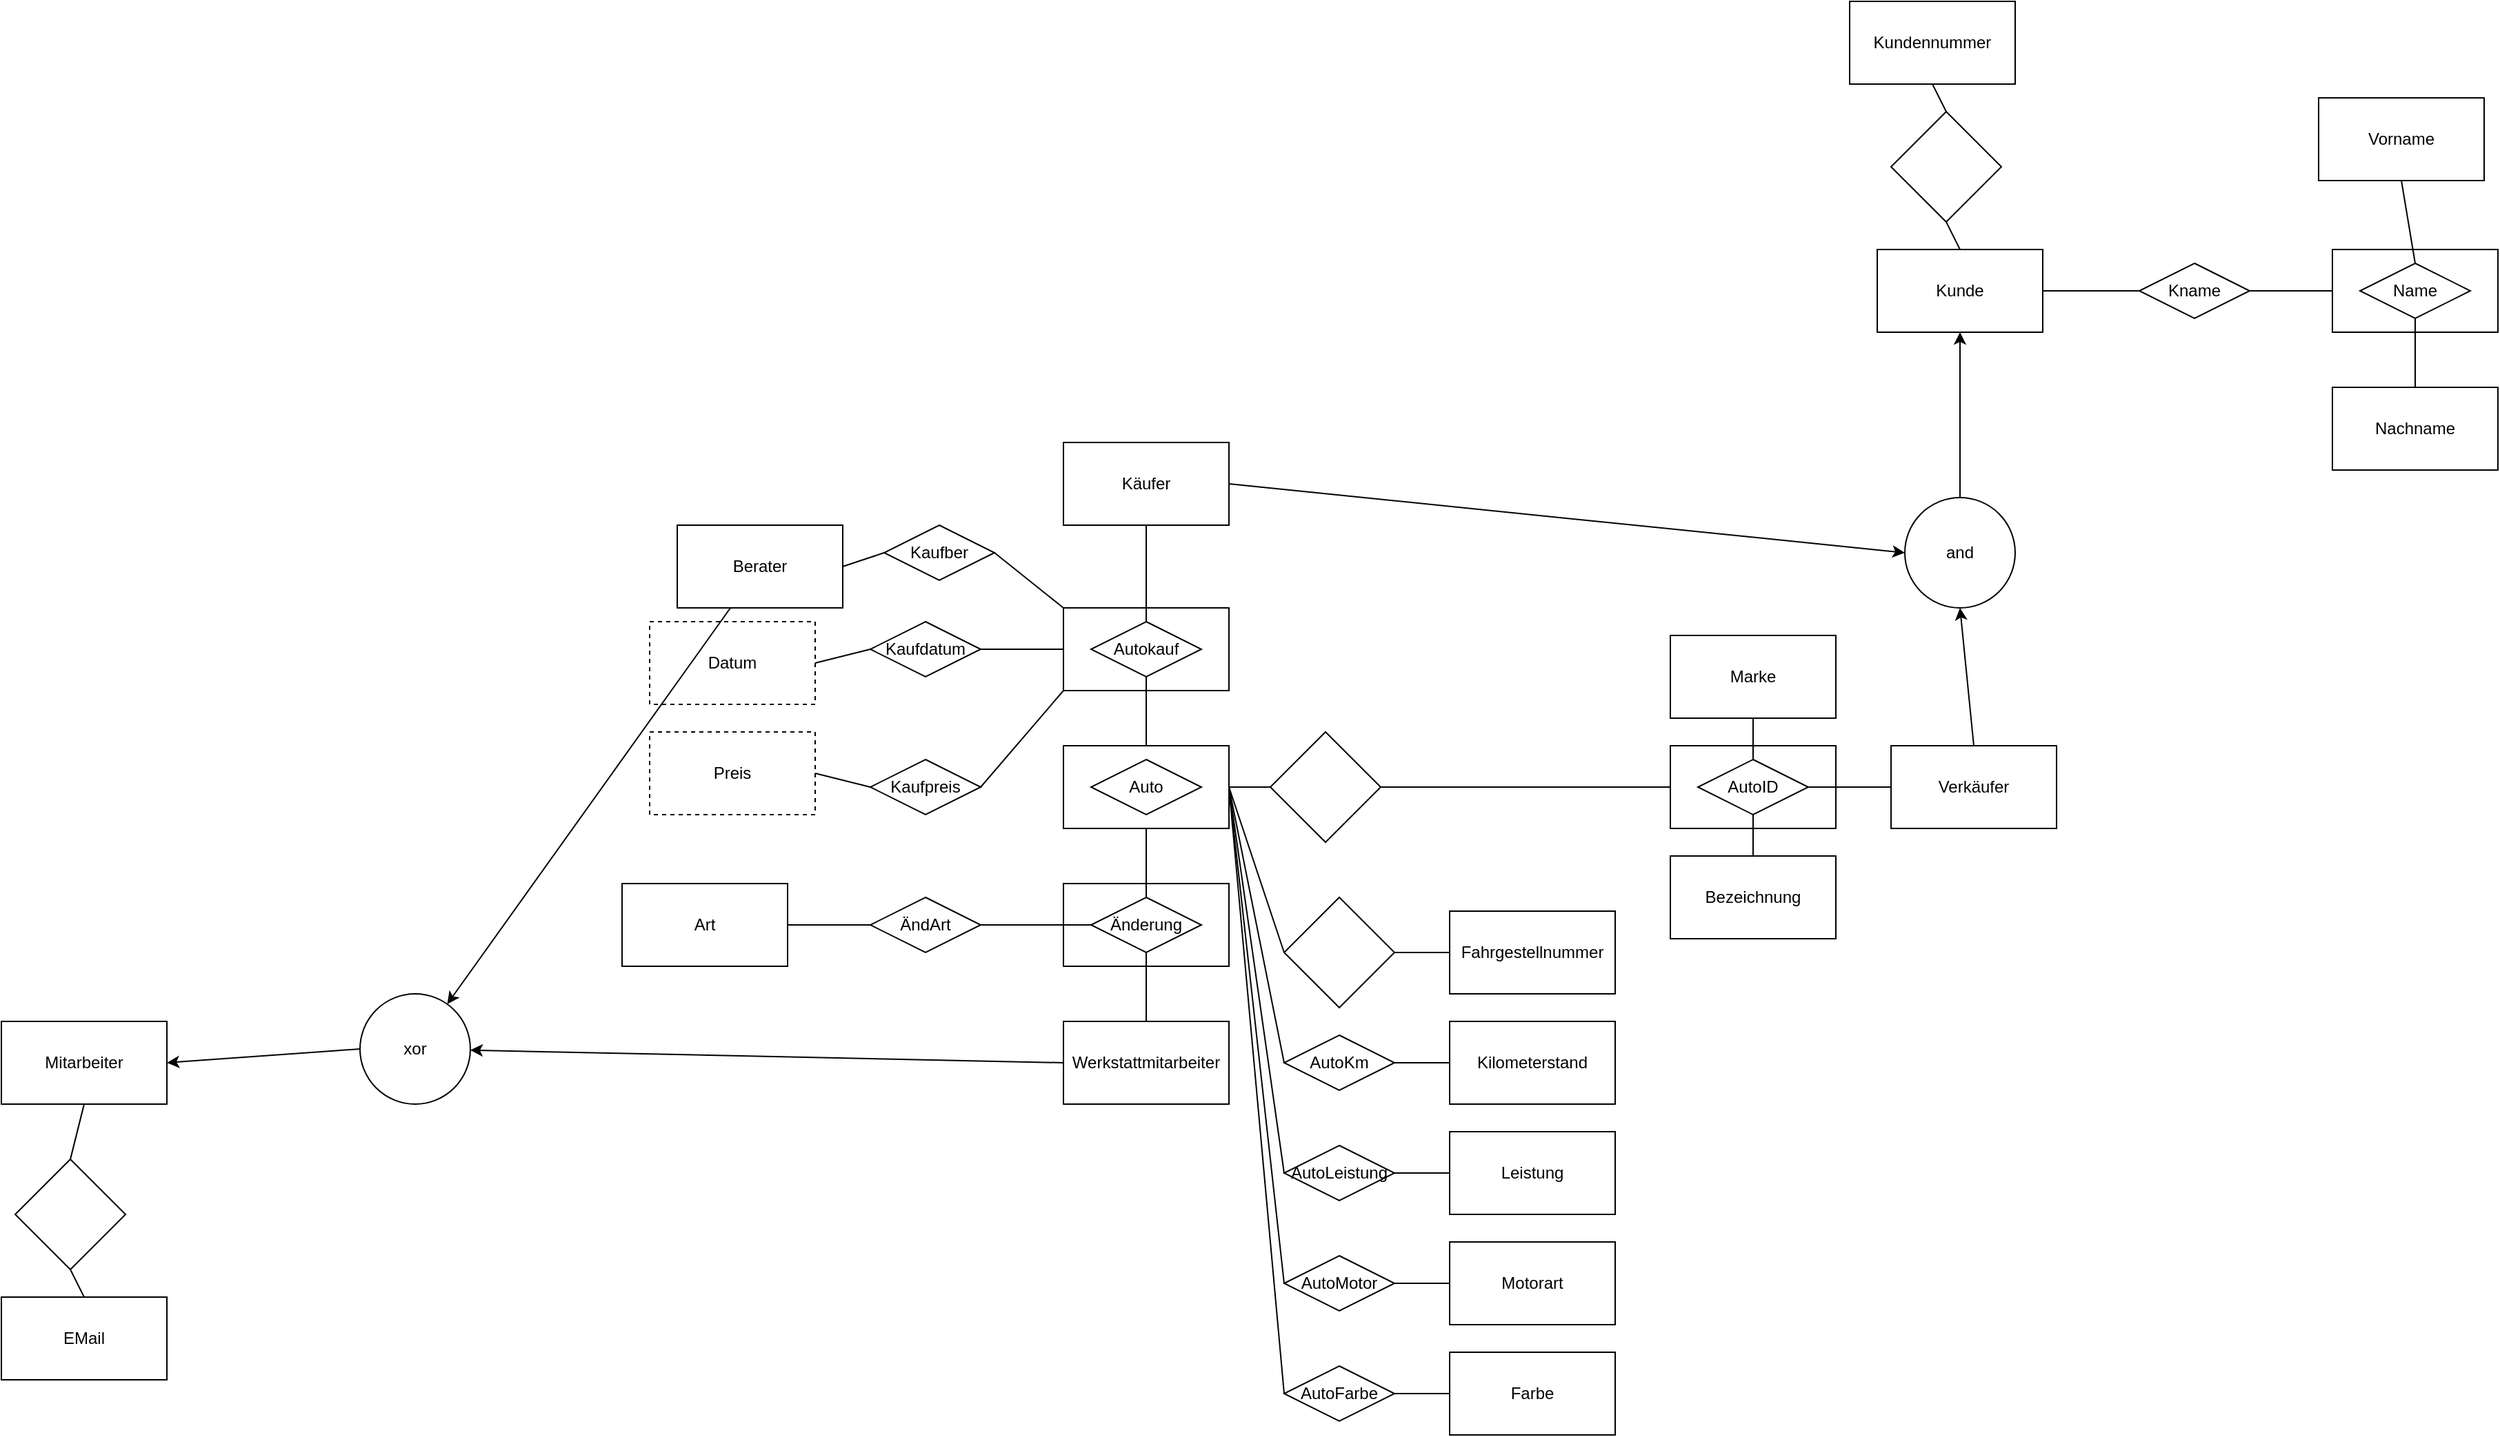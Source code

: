 <mxfile version="15.5.1" type="github">
  <diagram id="gBECMRckOSTVkWnukKZH" name="Page-1">
    <mxGraphModel dx="3472" dy="1800" grid="1" gridSize="10" guides="1" tooltips="1" connect="1" arrows="1" fold="1" page="1" pageScale="1" pageWidth="3300" pageHeight="4681" math="0" shadow="0">
      <root>
        <mxCell id="0" />
        <mxCell id="1" parent="0" />
        <mxCell id="jg6PKihhKoiaYJXrddcp-2" value="Fahrgestellnummer" style="rounded=0;whiteSpace=wrap;html=1;" vertex="1" parent="1">
          <mxGeometry x="1180" y="690" width="120" height="60" as="geometry" />
        </mxCell>
        <mxCell id="jg6PKihhKoiaYJXrddcp-4" value="Kilometerstand" style="rounded=0;whiteSpace=wrap;html=1;" vertex="1" parent="1">
          <mxGeometry x="1180" y="770" width="120" height="60" as="geometry" />
        </mxCell>
        <mxCell id="jg6PKihhKoiaYJXrddcp-6" value="Farbe" style="rounded=0;whiteSpace=wrap;html=1;" vertex="1" parent="1">
          <mxGeometry x="1180" y="1010" width="120" height="60" as="geometry" />
        </mxCell>
        <mxCell id="jg6PKihhKoiaYJXrddcp-7" value="Motorart" style="rounded=0;whiteSpace=wrap;html=1;" vertex="1" parent="1">
          <mxGeometry x="1180" y="930" width="120" height="60" as="geometry" />
        </mxCell>
        <mxCell id="jg6PKihhKoiaYJXrddcp-8" value="Leistung" style="rounded=0;whiteSpace=wrap;html=1;" vertex="1" parent="1">
          <mxGeometry x="1180" y="850" width="120" height="60" as="geometry" />
        </mxCell>
        <mxCell id="jg6PKihhKoiaYJXrddcp-9" value="" style="rhombus;whiteSpace=wrap;html=1;" vertex="1" parent="1">
          <mxGeometry x="1060" y="680" width="80" height="80" as="geometry" />
        </mxCell>
        <mxCell id="jg6PKihhKoiaYJXrddcp-10" value="" style="rhombus;whiteSpace=wrap;html=1;" vertex="1" parent="1">
          <mxGeometry x="1050" y="560" width="80" height="80" as="geometry" />
        </mxCell>
        <mxCell id="jg6PKihhKoiaYJXrddcp-11" value="" style="endArrow=none;html=1;rounded=0;exitX=1;exitY=0.5;exitDx=0;exitDy=0;entryX=0;entryY=0.5;entryDx=0;entryDy=0;" edge="1" parent="1" source="jg6PKihhKoiaYJXrddcp-1" target="jg6PKihhKoiaYJXrddcp-9">
          <mxGeometry width="50" height="50" relative="1" as="geometry">
            <mxPoint x="1260" y="770" as="sourcePoint" />
            <mxPoint x="1310" y="720" as="targetPoint" />
          </mxGeometry>
        </mxCell>
        <mxCell id="jg6PKihhKoiaYJXrddcp-13" value="" style="endArrow=none;html=1;rounded=0;entryX=0;entryY=0.5;entryDx=0;entryDy=0;exitX=1;exitY=0.5;exitDx=0;exitDy=0;" edge="1" parent="1" source="jg6PKihhKoiaYJXrddcp-10" target="jg6PKihhKoiaYJXrddcp-3">
          <mxGeometry width="50" height="50" relative="1" as="geometry">
            <mxPoint x="1150" y="610" as="sourcePoint" />
            <mxPoint x="1190" y="610" as="targetPoint" />
          </mxGeometry>
        </mxCell>
        <mxCell id="jg6PKihhKoiaYJXrddcp-14" value="" style="endArrow=none;html=1;rounded=0;entryX=0;entryY=0.5;entryDx=0;entryDy=0;exitX=1;exitY=0.5;exitDx=0;exitDy=0;" edge="1" parent="1" source="jg6PKihhKoiaYJXrddcp-1" target="jg6PKihhKoiaYJXrddcp-10">
          <mxGeometry width="50" height="50" relative="1" as="geometry">
            <mxPoint x="1150" y="730" as="sourcePoint" />
            <mxPoint x="1190" y="730" as="targetPoint" />
          </mxGeometry>
        </mxCell>
        <mxCell id="jg6PKihhKoiaYJXrddcp-15" value="AutoKm" style="rhombus;whiteSpace=wrap;html=1;" vertex="1" parent="1">
          <mxGeometry x="1060" y="780" width="80" height="40" as="geometry" />
        </mxCell>
        <mxCell id="jg6PKihhKoiaYJXrddcp-16" value="AutoLeistung" style="rhombus;whiteSpace=wrap;html=1;" vertex="1" parent="1">
          <mxGeometry x="1060" y="860" width="80" height="40" as="geometry" />
        </mxCell>
        <mxCell id="jg6PKihhKoiaYJXrddcp-17" value="AutoMotor" style="rhombus;whiteSpace=wrap;html=1;" vertex="1" parent="1">
          <mxGeometry x="1060" y="940" width="80" height="40" as="geometry" />
        </mxCell>
        <mxCell id="jg6PKihhKoiaYJXrddcp-19" value="AutoFarbe" style="rhombus;whiteSpace=wrap;html=1;" vertex="1" parent="1">
          <mxGeometry x="1060" y="1020" width="80" height="40" as="geometry" />
        </mxCell>
        <mxCell id="jg6PKihhKoiaYJXrddcp-20" value="" style="endArrow=none;html=1;rounded=0;exitX=1;exitY=0.5;exitDx=0;exitDy=0;entryX=0;entryY=0.5;entryDx=0;entryDy=0;" edge="1" parent="1" source="jg6PKihhKoiaYJXrddcp-1" target="jg6PKihhKoiaYJXrddcp-15">
          <mxGeometry width="50" height="50" relative="1" as="geometry">
            <mxPoint x="1030" y="610" as="sourcePoint" />
            <mxPoint x="1070" y="730" as="targetPoint" />
          </mxGeometry>
        </mxCell>
        <mxCell id="jg6PKihhKoiaYJXrddcp-21" value="" style="endArrow=none;html=1;rounded=0;exitX=1;exitY=0.5;exitDx=0;exitDy=0;entryX=0;entryY=0.5;entryDx=0;entryDy=0;" edge="1" parent="1" source="jg6PKihhKoiaYJXrddcp-1" target="jg6PKihhKoiaYJXrddcp-16">
          <mxGeometry width="50" height="50" relative="1" as="geometry">
            <mxPoint x="1030" y="610" as="sourcePoint" />
            <mxPoint x="1070" y="810" as="targetPoint" />
          </mxGeometry>
        </mxCell>
        <mxCell id="jg6PKihhKoiaYJXrddcp-22" value="" style="endArrow=none;html=1;rounded=0;exitX=1;exitY=0.5;exitDx=0;exitDy=0;entryX=0;entryY=0.5;entryDx=0;entryDy=0;" edge="1" parent="1" source="jg6PKihhKoiaYJXrddcp-1" target="jg6PKihhKoiaYJXrddcp-19">
          <mxGeometry width="50" height="50" relative="1" as="geometry">
            <mxPoint x="1030" y="610" as="sourcePoint" />
            <mxPoint x="1070" y="890" as="targetPoint" />
          </mxGeometry>
        </mxCell>
        <mxCell id="jg6PKihhKoiaYJXrddcp-23" value="" style="endArrow=none;html=1;rounded=0;exitX=1;exitY=0.5;exitDx=0;exitDy=0;entryX=0;entryY=0.5;entryDx=0;entryDy=0;" edge="1" parent="1" source="jg6PKihhKoiaYJXrddcp-1" target="jg6PKihhKoiaYJXrddcp-17">
          <mxGeometry width="50" height="50" relative="1" as="geometry">
            <mxPoint x="1040" y="620" as="sourcePoint" />
            <mxPoint x="1080" y="900" as="targetPoint" />
          </mxGeometry>
        </mxCell>
        <mxCell id="jg6PKihhKoiaYJXrddcp-24" value="" style="endArrow=none;html=1;rounded=0;" edge="1" parent="1" source="jg6PKihhKoiaYJXrddcp-9" target="jg6PKihhKoiaYJXrddcp-2">
          <mxGeometry width="50" height="50" relative="1" as="geometry">
            <mxPoint x="1140" y="720" as="sourcePoint" />
            <mxPoint x="1180" y="720" as="targetPoint" />
          </mxGeometry>
        </mxCell>
        <mxCell id="jg6PKihhKoiaYJXrddcp-25" value="" style="endArrow=none;html=1;rounded=0;entryX=0;entryY=0.5;entryDx=0;entryDy=0;exitX=1;exitY=0.5;exitDx=0;exitDy=0;" edge="1" parent="1" source="jg6PKihhKoiaYJXrddcp-16" target="jg6PKihhKoiaYJXrddcp-8">
          <mxGeometry width="50" height="50" relative="1" as="geometry">
            <mxPoint x="1150" y="730" as="sourcePoint" />
            <mxPoint x="1190" y="730" as="targetPoint" />
          </mxGeometry>
        </mxCell>
        <mxCell id="jg6PKihhKoiaYJXrddcp-26" value="" style="endArrow=none;html=1;rounded=0;entryX=0;entryY=0.5;entryDx=0;entryDy=0;exitX=1;exitY=0.5;exitDx=0;exitDy=0;" edge="1" parent="1" source="jg6PKihhKoiaYJXrddcp-15" target="jg6PKihhKoiaYJXrddcp-4">
          <mxGeometry width="50" height="50" relative="1" as="geometry">
            <mxPoint x="1160" y="740" as="sourcePoint" />
            <mxPoint x="1200" y="740" as="targetPoint" />
          </mxGeometry>
        </mxCell>
        <mxCell id="jg6PKihhKoiaYJXrddcp-27" value="" style="endArrow=none;html=1;rounded=0;entryX=0;entryY=0.5;entryDx=0;entryDy=0;exitX=1;exitY=0.5;exitDx=0;exitDy=0;" edge="1" parent="1" source="jg6PKihhKoiaYJXrddcp-17" target="jg6PKihhKoiaYJXrddcp-7">
          <mxGeometry width="50" height="50" relative="1" as="geometry">
            <mxPoint x="1170" y="750" as="sourcePoint" />
            <mxPoint x="1210" y="750" as="targetPoint" />
          </mxGeometry>
        </mxCell>
        <mxCell id="jg6PKihhKoiaYJXrddcp-28" value="" style="endArrow=none;html=1;rounded=0;entryX=0;entryY=0.5;entryDx=0;entryDy=0;exitX=1;exitY=0.5;exitDx=0;exitDy=0;" edge="1" parent="1" source="jg6PKihhKoiaYJXrddcp-19" target="jg6PKihhKoiaYJXrddcp-6">
          <mxGeometry width="50" height="50" relative="1" as="geometry">
            <mxPoint x="1180" y="760" as="sourcePoint" />
            <mxPoint x="1220" y="760" as="targetPoint" />
          </mxGeometry>
        </mxCell>
        <mxCell id="jg6PKihhKoiaYJXrddcp-29" value="" style="group" vertex="1" connectable="0" parent="1">
          <mxGeometry x="1340" y="570" width="120" height="60" as="geometry" />
        </mxCell>
        <mxCell id="jg6PKihhKoiaYJXrddcp-3" value="" style="rounded=0;whiteSpace=wrap;html=1;" vertex="1" parent="jg6PKihhKoiaYJXrddcp-29">
          <mxGeometry width="120" height="60" as="geometry" />
        </mxCell>
        <mxCell id="jg6PKihhKoiaYJXrddcp-18" value="AutoID" style="rhombus;whiteSpace=wrap;html=1;" vertex="1" parent="jg6PKihhKoiaYJXrddcp-29">
          <mxGeometry x="20" y="10" width="80" height="40" as="geometry" />
        </mxCell>
        <mxCell id="jg6PKihhKoiaYJXrddcp-30" value="Marke" style="rounded=0;whiteSpace=wrap;html=1;" vertex="1" parent="1">
          <mxGeometry x="1340" y="490" width="120" height="60" as="geometry" />
        </mxCell>
        <mxCell id="jg6PKihhKoiaYJXrddcp-31" value="Verkäufer" style="rounded=0;whiteSpace=wrap;html=1;" vertex="1" parent="1">
          <mxGeometry x="1500" y="570" width="120" height="60" as="geometry" />
        </mxCell>
        <mxCell id="jg6PKihhKoiaYJXrddcp-32" value="Bezeichnung" style="rounded=0;whiteSpace=wrap;html=1;" vertex="1" parent="1">
          <mxGeometry x="1340" y="650" width="120" height="60" as="geometry" />
        </mxCell>
        <mxCell id="jg6PKihhKoiaYJXrddcp-33" value="" style="endArrow=none;html=1;rounded=0;entryX=0.5;entryY=1;entryDx=0;entryDy=0;exitX=0.5;exitY=0;exitDx=0;exitDy=0;" edge="1" parent="1" source="jg6PKihhKoiaYJXrddcp-32" target="jg6PKihhKoiaYJXrddcp-18">
          <mxGeometry width="50" height="50" relative="1" as="geometry">
            <mxPoint x="1140" y="610" as="sourcePoint" />
            <mxPoint x="1350" y="610" as="targetPoint" />
          </mxGeometry>
        </mxCell>
        <mxCell id="jg6PKihhKoiaYJXrddcp-34" value="" style="endArrow=none;html=1;rounded=0;entryX=0;entryY=0.5;entryDx=0;entryDy=0;exitX=1;exitY=0.5;exitDx=0;exitDy=0;" edge="1" parent="1" source="jg6PKihhKoiaYJXrddcp-18" target="jg6PKihhKoiaYJXrddcp-31">
          <mxGeometry width="50" height="50" relative="1" as="geometry">
            <mxPoint x="1150" y="620" as="sourcePoint" />
            <mxPoint x="1360" y="620" as="targetPoint" />
          </mxGeometry>
        </mxCell>
        <mxCell id="jg6PKihhKoiaYJXrddcp-35" value="" style="endArrow=none;html=1;rounded=0;entryX=0.5;entryY=1;entryDx=0;entryDy=0;exitX=0.5;exitY=0;exitDx=0;exitDy=0;" edge="1" parent="1" source="jg6PKihhKoiaYJXrddcp-18" target="jg6PKihhKoiaYJXrddcp-30">
          <mxGeometry width="50" height="50" relative="1" as="geometry">
            <mxPoint x="1160" y="630" as="sourcePoint" />
            <mxPoint x="1370" y="630" as="targetPoint" />
          </mxGeometry>
        </mxCell>
        <mxCell id="jg6PKihhKoiaYJXrddcp-37" value="" style="group" vertex="1" connectable="0" parent="1">
          <mxGeometry x="900" y="570" width="120" height="60" as="geometry" />
        </mxCell>
        <mxCell id="jg6PKihhKoiaYJXrddcp-1" value="" style="rounded=0;whiteSpace=wrap;html=1;" vertex="1" parent="jg6PKihhKoiaYJXrddcp-37">
          <mxGeometry width="120" height="60" as="geometry" />
        </mxCell>
        <mxCell id="jg6PKihhKoiaYJXrddcp-36" value="Auto" style="rhombus;whiteSpace=wrap;html=1;" vertex="1" parent="jg6PKihhKoiaYJXrddcp-37">
          <mxGeometry x="20" y="10" width="80" height="40" as="geometry" />
        </mxCell>
        <mxCell id="jg6PKihhKoiaYJXrddcp-40" value="Werkstattmitarbeiter" style="rounded=0;whiteSpace=wrap;html=1;" vertex="1" parent="1">
          <mxGeometry x="900" y="770" width="120" height="60" as="geometry" />
        </mxCell>
        <mxCell id="jg6PKihhKoiaYJXrddcp-42" value="" style="group" vertex="1" connectable="0" parent="1">
          <mxGeometry x="900" y="670" width="120" height="60" as="geometry" />
        </mxCell>
        <mxCell id="jg6PKihhKoiaYJXrddcp-41" value="" style="rounded=0;whiteSpace=wrap;html=1;" vertex="1" parent="jg6PKihhKoiaYJXrddcp-42">
          <mxGeometry width="120" height="60" as="geometry" />
        </mxCell>
        <mxCell id="jg6PKihhKoiaYJXrddcp-39" value="Änderung" style="rhombus;whiteSpace=wrap;html=1;" vertex="1" parent="jg6PKihhKoiaYJXrddcp-42">
          <mxGeometry x="20" y="10" width="80" height="40" as="geometry" />
        </mxCell>
        <mxCell id="jg6PKihhKoiaYJXrddcp-43" value="ÄndArt" style="rhombus;whiteSpace=wrap;html=1;" vertex="1" parent="1">
          <mxGeometry x="760" y="680" width="80" height="40" as="geometry" />
        </mxCell>
        <mxCell id="jg6PKihhKoiaYJXrddcp-44" value="" style="endArrow=none;html=1;rounded=0;exitX=0;exitY=0.5;exitDx=0;exitDy=0;entryX=1;entryY=0.5;entryDx=0;entryDy=0;" edge="1" parent="1" source="jg6PKihhKoiaYJXrddcp-39" target="jg6PKihhKoiaYJXrddcp-43">
          <mxGeometry width="50" height="50" relative="1" as="geometry">
            <mxPoint x="1150" y="730" as="sourcePoint" />
            <mxPoint x="1190" y="730" as="targetPoint" />
          </mxGeometry>
        </mxCell>
        <mxCell id="jg6PKihhKoiaYJXrddcp-45" value="" style="endArrow=none;html=1;rounded=0;exitX=0.5;exitY=1;exitDx=0;exitDy=0;entryX=0.5;entryY=0;entryDx=0;entryDy=0;" edge="1" parent="1" source="jg6PKihhKoiaYJXrddcp-39" target="jg6PKihhKoiaYJXrddcp-40">
          <mxGeometry width="50" height="50" relative="1" as="geometry">
            <mxPoint x="1160" y="740" as="sourcePoint" />
            <mxPoint x="1200" y="740" as="targetPoint" />
          </mxGeometry>
        </mxCell>
        <mxCell id="jg6PKihhKoiaYJXrddcp-46" value="" style="endArrow=none;html=1;rounded=0;exitX=0.5;exitY=1;exitDx=0;exitDy=0;entryX=0.5;entryY=0;entryDx=0;entryDy=0;" edge="1" parent="1" source="jg6PKihhKoiaYJXrddcp-1" target="jg6PKihhKoiaYJXrddcp-39">
          <mxGeometry width="50" height="50" relative="1" as="geometry">
            <mxPoint x="1170" y="750" as="sourcePoint" />
            <mxPoint x="1210" y="750" as="targetPoint" />
          </mxGeometry>
        </mxCell>
        <mxCell id="jg6PKihhKoiaYJXrddcp-47" value="Art" style="rounded=0;whiteSpace=wrap;html=1;" vertex="1" parent="1">
          <mxGeometry x="580" y="670" width="120" height="60" as="geometry" />
        </mxCell>
        <mxCell id="jg6PKihhKoiaYJXrddcp-48" value="" style="endArrow=none;html=1;rounded=0;entryX=0;entryY=0.5;entryDx=0;entryDy=0;exitX=1;exitY=0.5;exitDx=0;exitDy=0;" edge="1" parent="1" source="jg6PKihhKoiaYJXrddcp-47" target="jg6PKihhKoiaYJXrddcp-43">
          <mxGeometry width="50" height="50" relative="1" as="geometry">
            <mxPoint x="1030" y="610" as="sourcePoint" />
            <mxPoint x="1060" y="610" as="targetPoint" />
          </mxGeometry>
        </mxCell>
        <mxCell id="jg6PKihhKoiaYJXrddcp-51" value="" style="group" vertex="1" connectable="0" parent="1">
          <mxGeometry x="900" y="470" width="120" height="60" as="geometry" />
        </mxCell>
        <mxCell id="jg6PKihhKoiaYJXrddcp-50" value="" style="rounded=0;whiteSpace=wrap;html=1;" vertex="1" parent="jg6PKihhKoiaYJXrddcp-51">
          <mxGeometry width="120" height="60" as="geometry" />
        </mxCell>
        <mxCell id="jg6PKihhKoiaYJXrddcp-49" value="Autokauf" style="rhombus;whiteSpace=wrap;html=1;" vertex="1" parent="jg6PKihhKoiaYJXrddcp-51">
          <mxGeometry x="20" y="10" width="80" height="40" as="geometry" />
        </mxCell>
        <mxCell id="jg6PKihhKoiaYJXrddcp-53" value="" style="endArrow=none;html=1;rounded=0;exitX=0.5;exitY=0;exitDx=0;exitDy=0;" edge="1" parent="1" source="jg6PKihhKoiaYJXrddcp-49" target="jg6PKihhKoiaYJXrddcp-55">
          <mxGeometry width="50" height="50" relative="1" as="geometry">
            <mxPoint x="810" y="600" as="sourcePoint" />
            <mxPoint x="860" y="550" as="targetPoint" />
          </mxGeometry>
        </mxCell>
        <mxCell id="jg6PKihhKoiaYJXrddcp-54" value="" style="endArrow=none;html=1;rounded=0;entryX=0.5;entryY=1;entryDx=0;entryDy=0;exitX=0.5;exitY=0;exitDx=0;exitDy=0;" edge="1" parent="1" source="jg6PKihhKoiaYJXrddcp-1" target="jg6PKihhKoiaYJXrddcp-49">
          <mxGeometry width="50" height="50" relative="1" as="geometry">
            <mxPoint x="810" y="600" as="sourcePoint" />
            <mxPoint x="860" y="550" as="targetPoint" />
          </mxGeometry>
        </mxCell>
        <mxCell id="jg6PKihhKoiaYJXrddcp-55" value="Käufer" style="rounded=0;whiteSpace=wrap;html=1;" vertex="1" parent="1">
          <mxGeometry x="900.0" y="350" width="120" height="60" as="geometry" />
        </mxCell>
        <mxCell id="jg6PKihhKoiaYJXrddcp-57" value="Berater" style="rounded=0;whiteSpace=wrap;html=1;" vertex="1" parent="1">
          <mxGeometry x="620" y="410" width="120" height="60" as="geometry" />
        </mxCell>
        <mxCell id="jg6PKihhKoiaYJXrddcp-59" value="Kaufpreis" style="rhombus;whiteSpace=wrap;html=1;" vertex="1" parent="1">
          <mxGeometry x="760" y="580" width="80" height="40" as="geometry" />
        </mxCell>
        <mxCell id="jg6PKihhKoiaYJXrddcp-60" value="Kaufdatum" style="rhombus;whiteSpace=wrap;html=1;" vertex="1" parent="1">
          <mxGeometry x="760" y="480" width="80" height="40" as="geometry" />
        </mxCell>
        <mxCell id="jg6PKihhKoiaYJXrddcp-61" value="Datum" style="rounded=0;whiteSpace=wrap;html=1;dashed=1;" vertex="1" parent="1">
          <mxGeometry x="600" y="480" width="120" height="60" as="geometry" />
        </mxCell>
        <mxCell id="jg6PKihhKoiaYJXrddcp-62" value="Preis" style="rounded=0;whiteSpace=wrap;html=1;dashed=1;" vertex="1" parent="1">
          <mxGeometry x="600" y="560" width="120" height="60" as="geometry" />
        </mxCell>
        <mxCell id="jg6PKihhKoiaYJXrddcp-63" value="Kaufber" style="rhombus;whiteSpace=wrap;html=1;" vertex="1" parent="1">
          <mxGeometry x="770" y="410" width="80" height="40" as="geometry" />
        </mxCell>
        <mxCell id="jg6PKihhKoiaYJXrddcp-64" value="" style="endArrow=none;html=1;rounded=0;exitX=0;exitY=1;exitDx=0;exitDy=0;entryX=1;entryY=0.5;entryDx=0;entryDy=0;" edge="1" parent="1" source="jg6PKihhKoiaYJXrddcp-50" target="jg6PKihhKoiaYJXrddcp-59">
          <mxGeometry width="50" height="50" relative="1" as="geometry">
            <mxPoint x="970" y="640" as="sourcePoint" />
            <mxPoint x="970" y="690" as="targetPoint" />
          </mxGeometry>
        </mxCell>
        <mxCell id="jg6PKihhKoiaYJXrddcp-65" value="" style="endArrow=none;html=1;rounded=0;exitX=0;exitY=0.5;exitDx=0;exitDy=0;entryX=1;entryY=0.5;entryDx=0;entryDy=0;" edge="1" parent="1" source="jg6PKihhKoiaYJXrddcp-59" target="jg6PKihhKoiaYJXrddcp-62">
          <mxGeometry width="50" height="50" relative="1" as="geometry">
            <mxPoint x="910" y="540" as="sourcePoint" />
            <mxPoint x="850" y="610" as="targetPoint" />
          </mxGeometry>
        </mxCell>
        <mxCell id="jg6PKihhKoiaYJXrddcp-66" value="" style="endArrow=none;html=1;rounded=0;exitX=0;exitY=0.5;exitDx=0;exitDy=0;entryX=1;entryY=0.5;entryDx=0;entryDy=0;" edge="1" parent="1" source="jg6PKihhKoiaYJXrddcp-63" target="jg6PKihhKoiaYJXrddcp-57">
          <mxGeometry width="50" height="50" relative="1" as="geometry">
            <mxPoint x="770" y="610" as="sourcePoint" />
            <mxPoint x="730" y="600" as="targetPoint" />
          </mxGeometry>
        </mxCell>
        <mxCell id="jg6PKihhKoiaYJXrddcp-67" value="" style="endArrow=none;html=1;rounded=0;exitX=0;exitY=0;exitDx=0;exitDy=0;entryX=1;entryY=0.5;entryDx=0;entryDy=0;" edge="1" parent="1" source="jg6PKihhKoiaYJXrddcp-50" target="jg6PKihhKoiaYJXrddcp-63">
          <mxGeometry width="50" height="50" relative="1" as="geometry">
            <mxPoint x="780" y="620" as="sourcePoint" />
            <mxPoint x="740" y="610" as="targetPoint" />
          </mxGeometry>
        </mxCell>
        <mxCell id="jg6PKihhKoiaYJXrddcp-68" value="" style="endArrow=none;html=1;rounded=0;exitX=0;exitY=0.5;exitDx=0;exitDy=0;entryX=1;entryY=0.5;entryDx=0;entryDy=0;" edge="1" parent="1" source="jg6PKihhKoiaYJXrddcp-60" target="jg6PKihhKoiaYJXrddcp-61">
          <mxGeometry width="50" height="50" relative="1" as="geometry">
            <mxPoint x="790" y="630" as="sourcePoint" />
            <mxPoint x="750" y="620" as="targetPoint" />
          </mxGeometry>
        </mxCell>
        <mxCell id="jg6PKihhKoiaYJXrddcp-69" value="" style="endArrow=none;html=1;rounded=0;exitX=0;exitY=0.5;exitDx=0;exitDy=0;entryX=1;entryY=0.5;entryDx=0;entryDy=0;" edge="1" parent="1" source="jg6PKihhKoiaYJXrddcp-50" target="jg6PKihhKoiaYJXrddcp-60">
          <mxGeometry width="50" height="50" relative="1" as="geometry">
            <mxPoint x="800" y="640" as="sourcePoint" />
            <mxPoint x="760" y="630" as="targetPoint" />
          </mxGeometry>
        </mxCell>
        <mxCell id="jg6PKihhKoiaYJXrddcp-71" value="" style="endArrow=classic;html=1;rounded=0;exitX=1;exitY=0.5;exitDx=0;exitDy=0;entryX=0;entryY=0.5;entryDx=0;entryDy=0;" edge="1" parent="1" source="jg6PKihhKoiaYJXrddcp-55" target="jg6PKihhKoiaYJXrddcp-72">
          <mxGeometry width="50" height="50" relative="1" as="geometry">
            <mxPoint x="1190" y="640" as="sourcePoint" />
            <mxPoint x="1310" y="400" as="targetPoint" />
          </mxGeometry>
        </mxCell>
        <mxCell id="jg6PKihhKoiaYJXrddcp-72" value="and" style="ellipse;whiteSpace=wrap;html=1;aspect=fixed;" vertex="1" parent="1">
          <mxGeometry x="1510" y="390" width="80" height="80" as="geometry" />
        </mxCell>
        <mxCell id="jg6PKihhKoiaYJXrddcp-73" value="" style="endArrow=classic;html=1;rounded=0;exitX=0.5;exitY=0;exitDx=0;exitDy=0;entryX=0.5;entryY=1;entryDx=0;entryDy=0;" edge="1" parent="1" source="jg6PKihhKoiaYJXrddcp-31" target="jg6PKihhKoiaYJXrddcp-72">
          <mxGeometry width="50" height="50" relative="1" as="geometry">
            <mxPoint x="1030" y="390" as="sourcePoint" />
            <mxPoint x="1520" y="440" as="targetPoint" />
          </mxGeometry>
        </mxCell>
        <mxCell id="jg6PKihhKoiaYJXrddcp-75" value="Kunde" style="rounded=0;whiteSpace=wrap;html=1;" vertex="1" parent="1">
          <mxGeometry x="1490" y="210" width="120" height="60" as="geometry" />
        </mxCell>
        <mxCell id="jg6PKihhKoiaYJXrddcp-76" value="" style="endArrow=classic;html=1;rounded=0;exitX=0.5;exitY=0;exitDx=0;exitDy=0;entryX=0.5;entryY=1;entryDx=0;entryDy=0;" edge="1" parent="1" source="jg6PKihhKoiaYJXrddcp-72" target="jg6PKihhKoiaYJXrddcp-75">
          <mxGeometry width="50" height="50" relative="1" as="geometry">
            <mxPoint x="1030" y="390" as="sourcePoint" />
            <mxPoint x="1520" y="440" as="targetPoint" />
          </mxGeometry>
        </mxCell>
        <mxCell id="jg6PKihhKoiaYJXrddcp-77" value="Kundennummer" style="rounded=0;whiteSpace=wrap;html=1;" vertex="1" parent="1">
          <mxGeometry x="1470" y="30" width="120" height="60" as="geometry" />
        </mxCell>
        <mxCell id="jg6PKihhKoiaYJXrddcp-78" value="" style="rhombus;whiteSpace=wrap;html=1;" vertex="1" parent="1">
          <mxGeometry x="1500" y="110" width="80" height="80" as="geometry" />
        </mxCell>
        <mxCell id="jg6PKihhKoiaYJXrddcp-79" value="" style="endArrow=none;html=1;rounded=0;exitX=0.5;exitY=0;exitDx=0;exitDy=0;entryX=0.5;entryY=1;entryDx=0;entryDy=0;" edge="1" parent="1" source="jg6PKihhKoiaYJXrddcp-78" target="jg6PKihhKoiaYJXrddcp-77">
          <mxGeometry width="50" height="50" relative="1" as="geometry">
            <mxPoint x="1190" y="-20" as="sourcePoint" />
            <mxPoint x="1240" y="-70" as="targetPoint" />
          </mxGeometry>
        </mxCell>
        <mxCell id="jg6PKihhKoiaYJXrddcp-80" value="" style="endArrow=none;html=1;rounded=0;exitX=0.5;exitY=0;exitDx=0;exitDy=0;entryX=0.5;entryY=1;entryDx=0;entryDy=0;" edge="1" parent="1" source="jg6PKihhKoiaYJXrddcp-75" target="jg6PKihhKoiaYJXrddcp-78">
          <mxGeometry width="50" height="50" relative="1" as="geometry">
            <mxPoint x="1190" y="-20" as="sourcePoint" />
            <mxPoint x="1240" y="-70" as="targetPoint" />
          </mxGeometry>
        </mxCell>
        <mxCell id="jg6PKihhKoiaYJXrddcp-81" value="Kname" style="rhombus;whiteSpace=wrap;html=1;" vertex="1" parent="1">
          <mxGeometry x="1680" y="220" width="80" height="40" as="geometry" />
        </mxCell>
        <mxCell id="jg6PKihhKoiaYJXrddcp-84" value="" style="group" vertex="1" connectable="0" parent="1">
          <mxGeometry x="1820" y="210" width="120" height="60" as="geometry" />
        </mxCell>
        <mxCell id="jg6PKihhKoiaYJXrddcp-82" value="" style="rounded=0;whiteSpace=wrap;html=1;" vertex="1" parent="jg6PKihhKoiaYJXrddcp-84">
          <mxGeometry width="120" height="60" as="geometry" />
        </mxCell>
        <mxCell id="jg6PKihhKoiaYJXrddcp-83" value="Name" style="rhombus;whiteSpace=wrap;html=1;" vertex="1" parent="jg6PKihhKoiaYJXrddcp-84">
          <mxGeometry x="20" y="10" width="80" height="40" as="geometry" />
        </mxCell>
        <mxCell id="jg6PKihhKoiaYJXrddcp-85" value="Vorname" style="rounded=0;whiteSpace=wrap;html=1;" vertex="1" parent="1">
          <mxGeometry x="1810" y="100" width="120" height="60" as="geometry" />
        </mxCell>
        <mxCell id="jg6PKihhKoiaYJXrddcp-86" value="Nachname" style="rounded=0;whiteSpace=wrap;html=1;" vertex="1" parent="1">
          <mxGeometry x="1820" y="310" width="120" height="60" as="geometry" />
        </mxCell>
        <mxCell id="jg6PKihhKoiaYJXrddcp-87" value="" style="endArrow=none;html=1;rounded=0;entryX=0;entryY=0.5;entryDx=0;entryDy=0;exitX=1;exitY=0.5;exitDx=0;exitDy=0;" edge="1" parent="1" source="jg6PKihhKoiaYJXrddcp-81" target="jg6PKihhKoiaYJXrddcp-82">
          <mxGeometry width="50" height="50" relative="1" as="geometry">
            <mxPoint x="1560" y="350" as="sourcePoint" />
            <mxPoint x="1610" y="300" as="targetPoint" />
          </mxGeometry>
        </mxCell>
        <mxCell id="jg6PKihhKoiaYJXrddcp-88" value="" style="endArrow=none;html=1;rounded=0;exitX=0.5;exitY=0;exitDx=0;exitDy=0;entryX=0.5;entryY=1;entryDx=0;entryDy=0;" edge="1" parent="1" source="jg6PKihhKoiaYJXrddcp-86" target="jg6PKihhKoiaYJXrddcp-83">
          <mxGeometry width="50" height="50" relative="1" as="geometry">
            <mxPoint x="1560" y="350" as="sourcePoint" />
            <mxPoint x="1610" y="300" as="targetPoint" />
          </mxGeometry>
        </mxCell>
        <mxCell id="jg6PKihhKoiaYJXrddcp-89" value="" style="endArrow=none;html=1;rounded=0;entryX=0.5;entryY=1;entryDx=0;entryDy=0;exitX=0.5;exitY=0;exitDx=0;exitDy=0;" edge="1" parent="1" source="jg6PKihhKoiaYJXrddcp-83" target="jg6PKihhKoiaYJXrddcp-85">
          <mxGeometry width="50" height="50" relative="1" as="geometry">
            <mxPoint x="1560" y="350" as="sourcePoint" />
            <mxPoint x="1610" y="300" as="targetPoint" />
          </mxGeometry>
        </mxCell>
        <mxCell id="jg6PKihhKoiaYJXrddcp-90" value="" style="endArrow=none;html=1;rounded=0;entryX=0;entryY=0.5;entryDx=0;entryDy=0;exitX=1;exitY=0.5;exitDx=0;exitDy=0;" edge="1" parent="1" source="jg6PKihhKoiaYJXrddcp-75" target="jg6PKihhKoiaYJXrddcp-81">
          <mxGeometry width="50" height="50" relative="1" as="geometry">
            <mxPoint x="1560" y="350" as="sourcePoint" />
            <mxPoint x="1610" y="300" as="targetPoint" />
          </mxGeometry>
        </mxCell>
        <mxCell id="jg6PKihhKoiaYJXrddcp-91" value="xor" style="ellipse;whiteSpace=wrap;html=1;aspect=fixed;" vertex="1" parent="1">
          <mxGeometry x="390" y="750" width="80" height="80" as="geometry" />
        </mxCell>
        <mxCell id="jg6PKihhKoiaYJXrddcp-95" value="" style="endArrow=classic;html=1;rounded=0;" edge="1" parent="1" source="jg6PKihhKoiaYJXrddcp-57" target="jg6PKihhKoiaYJXrddcp-91">
          <mxGeometry width="50" height="50" relative="1" as="geometry">
            <mxPoint x="610" y="770" as="sourcePoint" />
            <mxPoint x="660" y="720" as="targetPoint" />
          </mxGeometry>
        </mxCell>
        <mxCell id="jg6PKihhKoiaYJXrddcp-96" value="" style="endArrow=classic;html=1;rounded=0;exitX=0;exitY=0.5;exitDx=0;exitDy=0;" edge="1" parent="1" source="jg6PKihhKoiaYJXrddcp-40" target="jg6PKihhKoiaYJXrddcp-91">
          <mxGeometry width="50" height="50" relative="1" as="geometry">
            <mxPoint x="610" y="770" as="sourcePoint" />
            <mxPoint x="660" y="720" as="targetPoint" />
          </mxGeometry>
        </mxCell>
        <mxCell id="jg6PKihhKoiaYJXrddcp-97" value="Mitarbeiter" style="rounded=0;whiteSpace=wrap;html=1;" vertex="1" parent="1">
          <mxGeometry x="130" y="770" width="120" height="60" as="geometry" />
        </mxCell>
        <mxCell id="jg6PKihhKoiaYJXrddcp-98" value="" style="endArrow=none;html=1;rounded=0;exitX=1;exitY=0.5;exitDx=0;exitDy=0;entryX=0;entryY=0.5;entryDx=0;entryDy=0;startArrow=classic;startFill=1;" edge="1" parent="1" source="jg6PKihhKoiaYJXrddcp-97" target="jg6PKihhKoiaYJXrddcp-91">
          <mxGeometry width="50" height="50" relative="1" as="geometry">
            <mxPoint x="610" y="770" as="sourcePoint" />
            <mxPoint x="660" y="720" as="targetPoint" />
          </mxGeometry>
        </mxCell>
        <mxCell id="jg6PKihhKoiaYJXrddcp-99" value="EMail" style="rounded=0;whiteSpace=wrap;html=1;" vertex="1" parent="1">
          <mxGeometry x="130" y="970" width="120" height="60" as="geometry" />
        </mxCell>
        <mxCell id="jg6PKihhKoiaYJXrddcp-100" value="" style="rhombus;whiteSpace=wrap;html=1;" vertex="1" parent="1">
          <mxGeometry x="140" y="870" width="80" height="80" as="geometry" />
        </mxCell>
        <mxCell id="jg6PKihhKoiaYJXrddcp-101" value="" style="endArrow=none;html=1;rounded=0;exitX=0.5;exitY=0;exitDx=0;exitDy=0;entryX=0.5;entryY=1;entryDx=0;entryDy=0;" edge="1" parent="1" source="jg6PKihhKoiaYJXrddcp-100" target="jg6PKihhKoiaYJXrddcp-97">
          <mxGeometry width="50" height="50" relative="1" as="geometry">
            <mxPoint x="350" y="860" as="sourcePoint" />
            <mxPoint x="400" y="810" as="targetPoint" />
          </mxGeometry>
        </mxCell>
        <mxCell id="jg6PKihhKoiaYJXrddcp-102" value="" style="endArrow=none;html=1;rounded=0;exitX=0.5;exitY=0;exitDx=0;exitDy=0;entryX=0.5;entryY=1;entryDx=0;entryDy=0;" edge="1" parent="1" source="jg6PKihhKoiaYJXrddcp-99" target="jg6PKihhKoiaYJXrddcp-100">
          <mxGeometry width="50" height="50" relative="1" as="geometry">
            <mxPoint x="350" y="860" as="sourcePoint" />
            <mxPoint x="400" y="810" as="targetPoint" />
          </mxGeometry>
        </mxCell>
      </root>
    </mxGraphModel>
  </diagram>
</mxfile>
